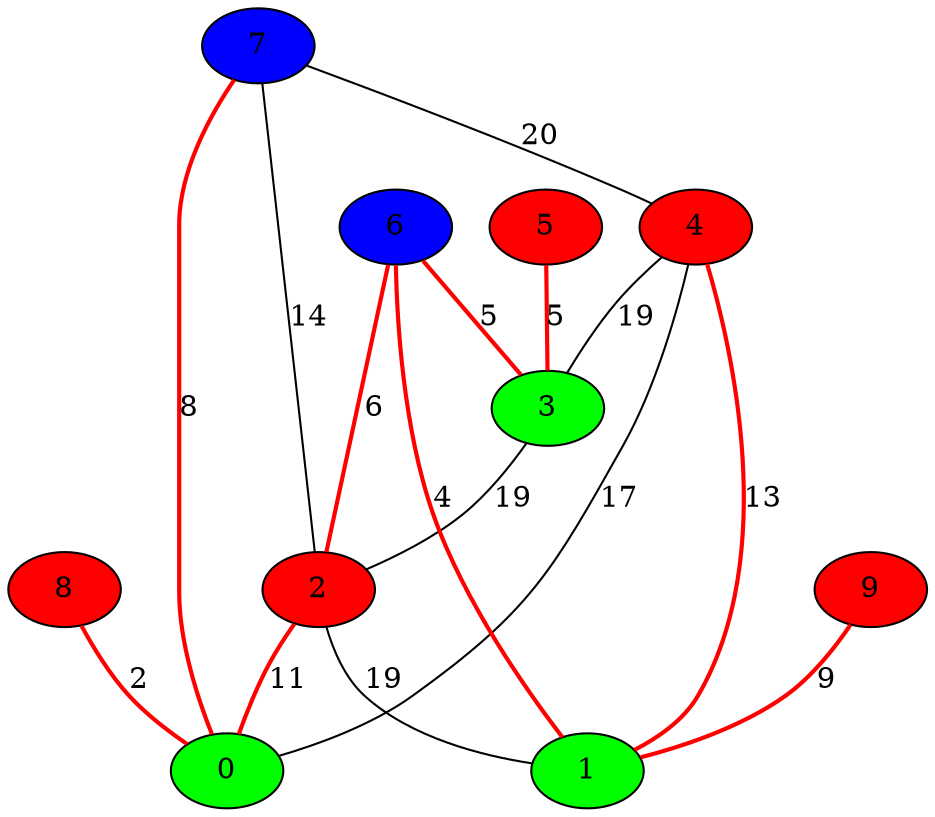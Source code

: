 digraph G {
0 [fillcolor=green, style=filled];
1 [fillcolor=green, style=filled];
2 [fillcolor=red, style=filled];
2 -> 0 [dir=none] [label = 11][style =bold] [color =red ];
2 -> 1 [dir=none] [label = 19];
3 [fillcolor=green, style=filled];
3 -> 2 [dir=none] [label = 19];
4 [fillcolor=red, style=filled];
4 -> 0 [dir=none] [label = 17];
4 -> 1 [dir=none] [label = 13][style =bold] [color =red ];
4 -> 3 [dir=none] [label = 19];
5 [fillcolor=red, style=filled];
5 -> 3 [dir=none] [label = 5][style =bold] [color =red ];
6 [fillcolor=blue, style=filled];
6 -> 1 [dir=none] [label = 4][style =bold] [color =red ];
6 -> 2 [dir=none] [label = 6][style =bold] [color =red ];
6 -> 3 [dir=none] [label = 5][style =bold] [color =red ];
7 [fillcolor=blue, style=filled];
7 -> 0 [dir=none] [label = 8][style =bold] [color =red ];
7 -> 2 [dir=none] [label = 14];
7 -> 4 [dir=none] [label = 20];
8 [fillcolor=red, style=filled];
8 -> 0 [dir=none] [label = 2][style =bold] [color =red ];
9 [fillcolor=red, style=filled];
9 -> 1 [dir=none] [label = 9][style =bold] [color =red ];
}
